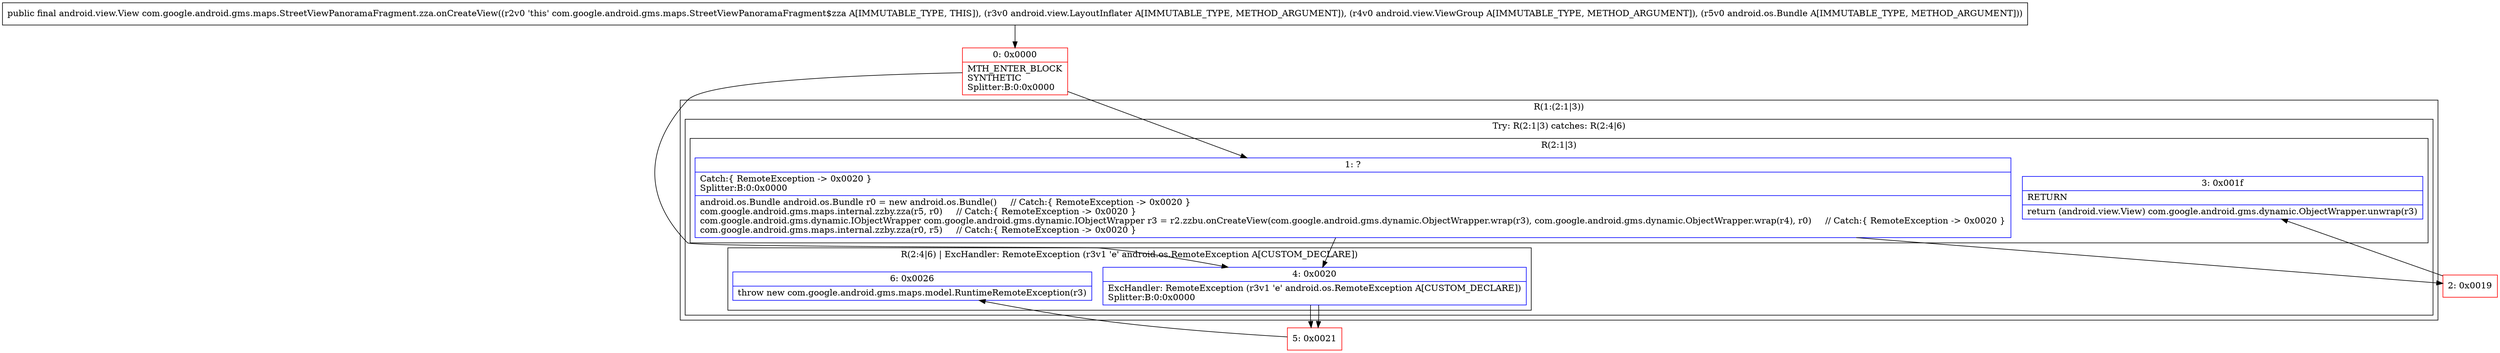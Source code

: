 digraph "CFG forcom.google.android.gms.maps.StreetViewPanoramaFragment.zza.onCreateView(Landroid\/view\/LayoutInflater;Landroid\/view\/ViewGroup;Landroid\/os\/Bundle;)Landroid\/view\/View;" {
subgraph cluster_Region_606803580 {
label = "R(1:(2:1|3))";
node [shape=record,color=blue];
subgraph cluster_TryCatchRegion_561974822 {
label = "Try: R(2:1|3) catches: R(2:4|6)";
node [shape=record,color=blue];
subgraph cluster_Region_2035567 {
label = "R(2:1|3)";
node [shape=record,color=blue];
Node_1 [shape=record,label="{1\:\ ?|Catch:\{ RemoteException \-\> 0x0020 \}\lSplitter:B:0:0x0000\l|android.os.Bundle android.os.Bundle r0 = new android.os.Bundle()     \/\/ Catch:\{ RemoteException \-\> 0x0020 \}\lcom.google.android.gms.maps.internal.zzby.zza(r5, r0)     \/\/ Catch:\{ RemoteException \-\> 0x0020 \}\lcom.google.android.gms.dynamic.IObjectWrapper com.google.android.gms.dynamic.IObjectWrapper r3 = r2.zzbu.onCreateView(com.google.android.gms.dynamic.ObjectWrapper.wrap(r3), com.google.android.gms.dynamic.ObjectWrapper.wrap(r4), r0)     \/\/ Catch:\{ RemoteException \-\> 0x0020 \}\lcom.google.android.gms.maps.internal.zzby.zza(r0, r5)     \/\/ Catch:\{ RemoteException \-\> 0x0020 \}\l}"];
Node_3 [shape=record,label="{3\:\ 0x001f|RETURN\l|return (android.view.View) com.google.android.gms.dynamic.ObjectWrapper.unwrap(r3)\l}"];
}
subgraph cluster_Region_1184527794 {
label = "R(2:4|6) | ExcHandler: RemoteException (r3v1 'e' android.os.RemoteException A[CUSTOM_DECLARE])\l";
node [shape=record,color=blue];
Node_4 [shape=record,label="{4\:\ 0x0020|ExcHandler: RemoteException (r3v1 'e' android.os.RemoteException A[CUSTOM_DECLARE])\lSplitter:B:0:0x0000\l}"];
Node_6 [shape=record,label="{6\:\ 0x0026|throw new com.google.android.gms.maps.model.RuntimeRemoteException(r3)\l}"];
}
}
}
subgraph cluster_Region_1184527794 {
label = "R(2:4|6) | ExcHandler: RemoteException (r3v1 'e' android.os.RemoteException A[CUSTOM_DECLARE])\l";
node [shape=record,color=blue];
Node_4 [shape=record,label="{4\:\ 0x0020|ExcHandler: RemoteException (r3v1 'e' android.os.RemoteException A[CUSTOM_DECLARE])\lSplitter:B:0:0x0000\l}"];
Node_6 [shape=record,label="{6\:\ 0x0026|throw new com.google.android.gms.maps.model.RuntimeRemoteException(r3)\l}"];
}
Node_0 [shape=record,color=red,label="{0\:\ 0x0000|MTH_ENTER_BLOCK\lSYNTHETIC\lSplitter:B:0:0x0000\l}"];
Node_2 [shape=record,color=red,label="{2\:\ 0x0019}"];
Node_5 [shape=record,color=red,label="{5\:\ 0x0021}"];
MethodNode[shape=record,label="{public final android.view.View com.google.android.gms.maps.StreetViewPanoramaFragment.zza.onCreateView((r2v0 'this' com.google.android.gms.maps.StreetViewPanoramaFragment$zza A[IMMUTABLE_TYPE, THIS]), (r3v0 android.view.LayoutInflater A[IMMUTABLE_TYPE, METHOD_ARGUMENT]), (r4v0 android.view.ViewGroup A[IMMUTABLE_TYPE, METHOD_ARGUMENT]), (r5v0 android.os.Bundle A[IMMUTABLE_TYPE, METHOD_ARGUMENT])) }"];
MethodNode -> Node_0;
Node_1 -> Node_2;
Node_1 -> Node_4;
Node_4 -> Node_5;
Node_4 -> Node_5;
Node_0 -> Node_1;
Node_0 -> Node_4;
Node_2 -> Node_3;
Node_5 -> Node_6;
}

